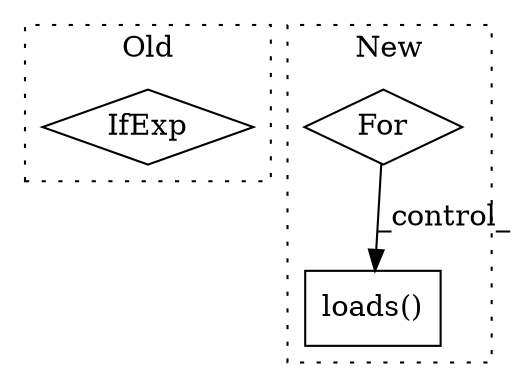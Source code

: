 digraph G {
subgraph cluster0 {
1 [label="IfExp" a="51" s="3284,3333" l="20,22" shape="diamond"];
label = "Old";
style="dotted";
}
subgraph cluster1 {
2 [label="loads()" a="75" s="4102,4124" l="11,1" shape="box"];
3 [label="For" a="107" s="4031,4067" l="4,22" shape="diamond"];
label = "New";
style="dotted";
}
3 -> 2 [label="_control_"];
}